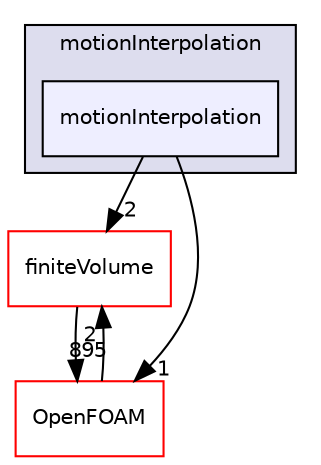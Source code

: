 digraph "src/fvMotionSolver/motionInterpolation/motionInterpolation" {
  bgcolor=transparent;
  compound=true
  node [ fontsize="10", fontname="Helvetica"];
  edge [ labelfontsize="10", labelfontname="Helvetica"];
  subgraph clusterdir_dd25a7eb27a0c569fbd4e8c3e1ef4a47 {
    graph [ bgcolor="#ddddee", pencolor="black", label="motionInterpolation" fontname="Helvetica", fontsize="10", URL="dir_dd25a7eb27a0c569fbd4e8c3e1ef4a47.html"]
  dir_318b321eec65d2a928ae5e2bdd4105c8 [shape=box, label="motionInterpolation", style="filled", fillcolor="#eeeeff", pencolor="black", URL="dir_318b321eec65d2a928ae5e2bdd4105c8.html"];
  }
  dir_9bd15774b555cf7259a6fa18f99fe99b [shape=box label="finiteVolume" color="red" URL="dir_9bd15774b555cf7259a6fa18f99fe99b.html"];
  dir_c5473ff19b20e6ec4dfe5c310b3778a8 [shape=box label="OpenFOAM" color="red" URL="dir_c5473ff19b20e6ec4dfe5c310b3778a8.html"];
  dir_9bd15774b555cf7259a6fa18f99fe99b->dir_c5473ff19b20e6ec4dfe5c310b3778a8 [headlabel="895", labeldistance=1.5 headhref="dir_000814_002151.html"];
  dir_318b321eec65d2a928ae5e2bdd4105c8->dir_9bd15774b555cf7259a6fa18f99fe99b [headlabel="2", labeldistance=1.5 headhref="dir_001426_000814.html"];
  dir_318b321eec65d2a928ae5e2bdd4105c8->dir_c5473ff19b20e6ec4dfe5c310b3778a8 [headlabel="1", labeldistance=1.5 headhref="dir_001426_002151.html"];
  dir_c5473ff19b20e6ec4dfe5c310b3778a8->dir_9bd15774b555cf7259a6fa18f99fe99b [headlabel="2", labeldistance=1.5 headhref="dir_002151_000814.html"];
}
